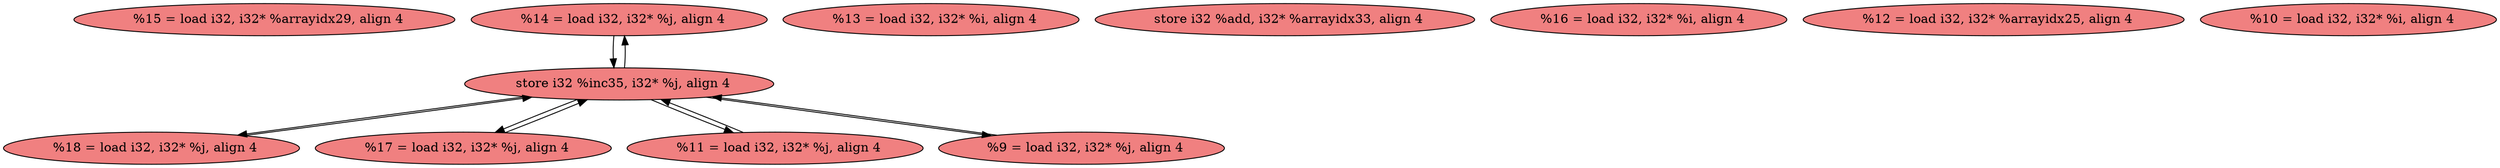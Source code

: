 
digraph G {


node530 [fillcolor=lightcoral,label="  %15 = load i32, i32* %arrayidx29, align 4",shape=ellipse,style=filled ]
node531 [fillcolor=lightcoral,label="  %14 = load i32, i32* %j, align 4",shape=ellipse,style=filled ]
node527 [fillcolor=lightcoral,label="  %13 = load i32, i32* %i, align 4",shape=ellipse,style=filled ]
node522 [fillcolor=lightcoral,label="  store i32 %add, i32* %arrayidx33, align 4",shape=ellipse,style=filled ]
node529 [fillcolor=lightcoral,label="  %18 = load i32, i32* %j, align 4",shape=ellipse,style=filled ]
node524 [fillcolor=lightcoral,label="  %16 = load i32, i32* %i, align 4",shape=ellipse,style=filled ]
node521 [fillcolor=lightcoral,label="  store i32 %inc35, i32* %j, align 4",shape=ellipse,style=filled ]
node523 [fillcolor=lightcoral,label="  %17 = load i32, i32* %j, align 4",shape=ellipse,style=filled ]
node532 [fillcolor=lightcoral,label="  %12 = load i32, i32* %arrayidx25, align 4",shape=ellipse,style=filled ]
node528 [fillcolor=lightcoral,label="  %11 = load i32, i32* %j, align 4",shape=ellipse,style=filled ]
node525 [fillcolor=lightcoral,label="  %9 = load i32, i32* %j, align 4",shape=ellipse,style=filled ]
node526 [fillcolor=lightcoral,label="  %10 = load i32, i32* %i, align 4",shape=ellipse,style=filled ]

node521->node531 [ ]
node521->node528 [ ]
node521->node525 [ ]
node521->node529 [ ]
node529->node521 [ ]
node523->node521 [ ]
node531->node521 [ ]
node528->node521 [ ]
node525->node521 [ ]
node521->node523 [ ]


}
